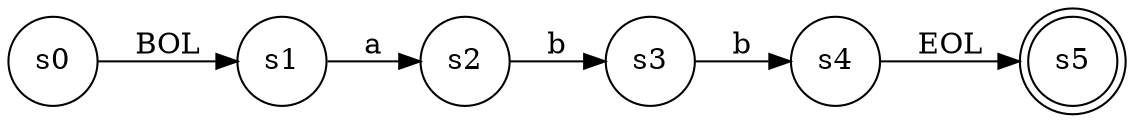digraph finite_state_machine {
	rankdir=LR;
	size="18,5"
	node [shape = doublecircle]; s5;
	node [shape = circle];
	s0 -> s1 [ label = "BOL" ];
	s1 -> s2 [ label = "a" ];
	s2 -> s3 [ label = "b" ];
	s3 -> s4 [ label = "b" ];
	s4 -> s5 [ label = "EOL" ];
}
